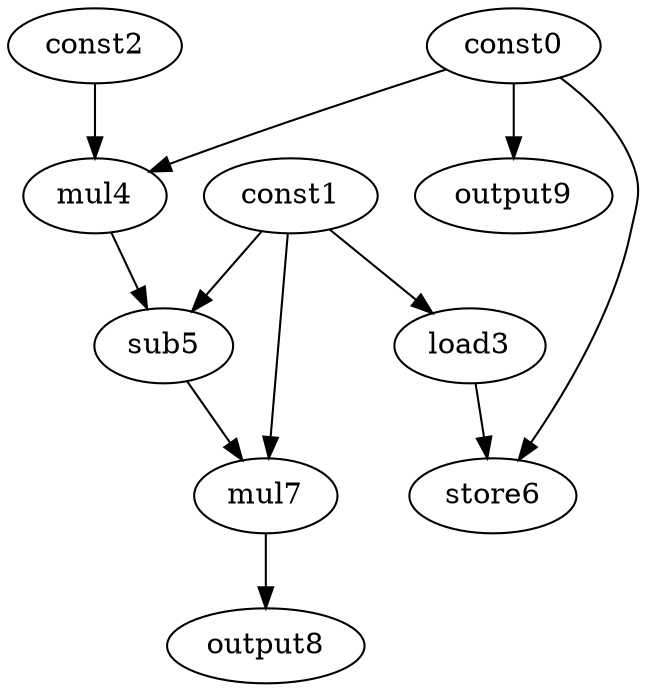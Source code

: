 digraph G { 
const0[opcode=const]; 
const1[opcode=const]; 
const2[opcode=const]; 
load3[opcode=load]; 
mul4[opcode=mul]; 
sub5[opcode=sub]; 
store6[opcode=store]; 
mul7[opcode=mul]; 
output8[opcode=output]; 
output9[opcode=output]; 
const1->load3[operand=0];
const0->mul4[operand=0];
const2->mul4[operand=1];
const0->output9[operand=0];
const1->sub5[operand=0];
mul4->sub5[operand=1];
const0->store6[operand=0];
load3->store6[operand=1];
const1->mul7[operand=0];
sub5->mul7[operand=1];
mul7->output8[operand=0];
}
